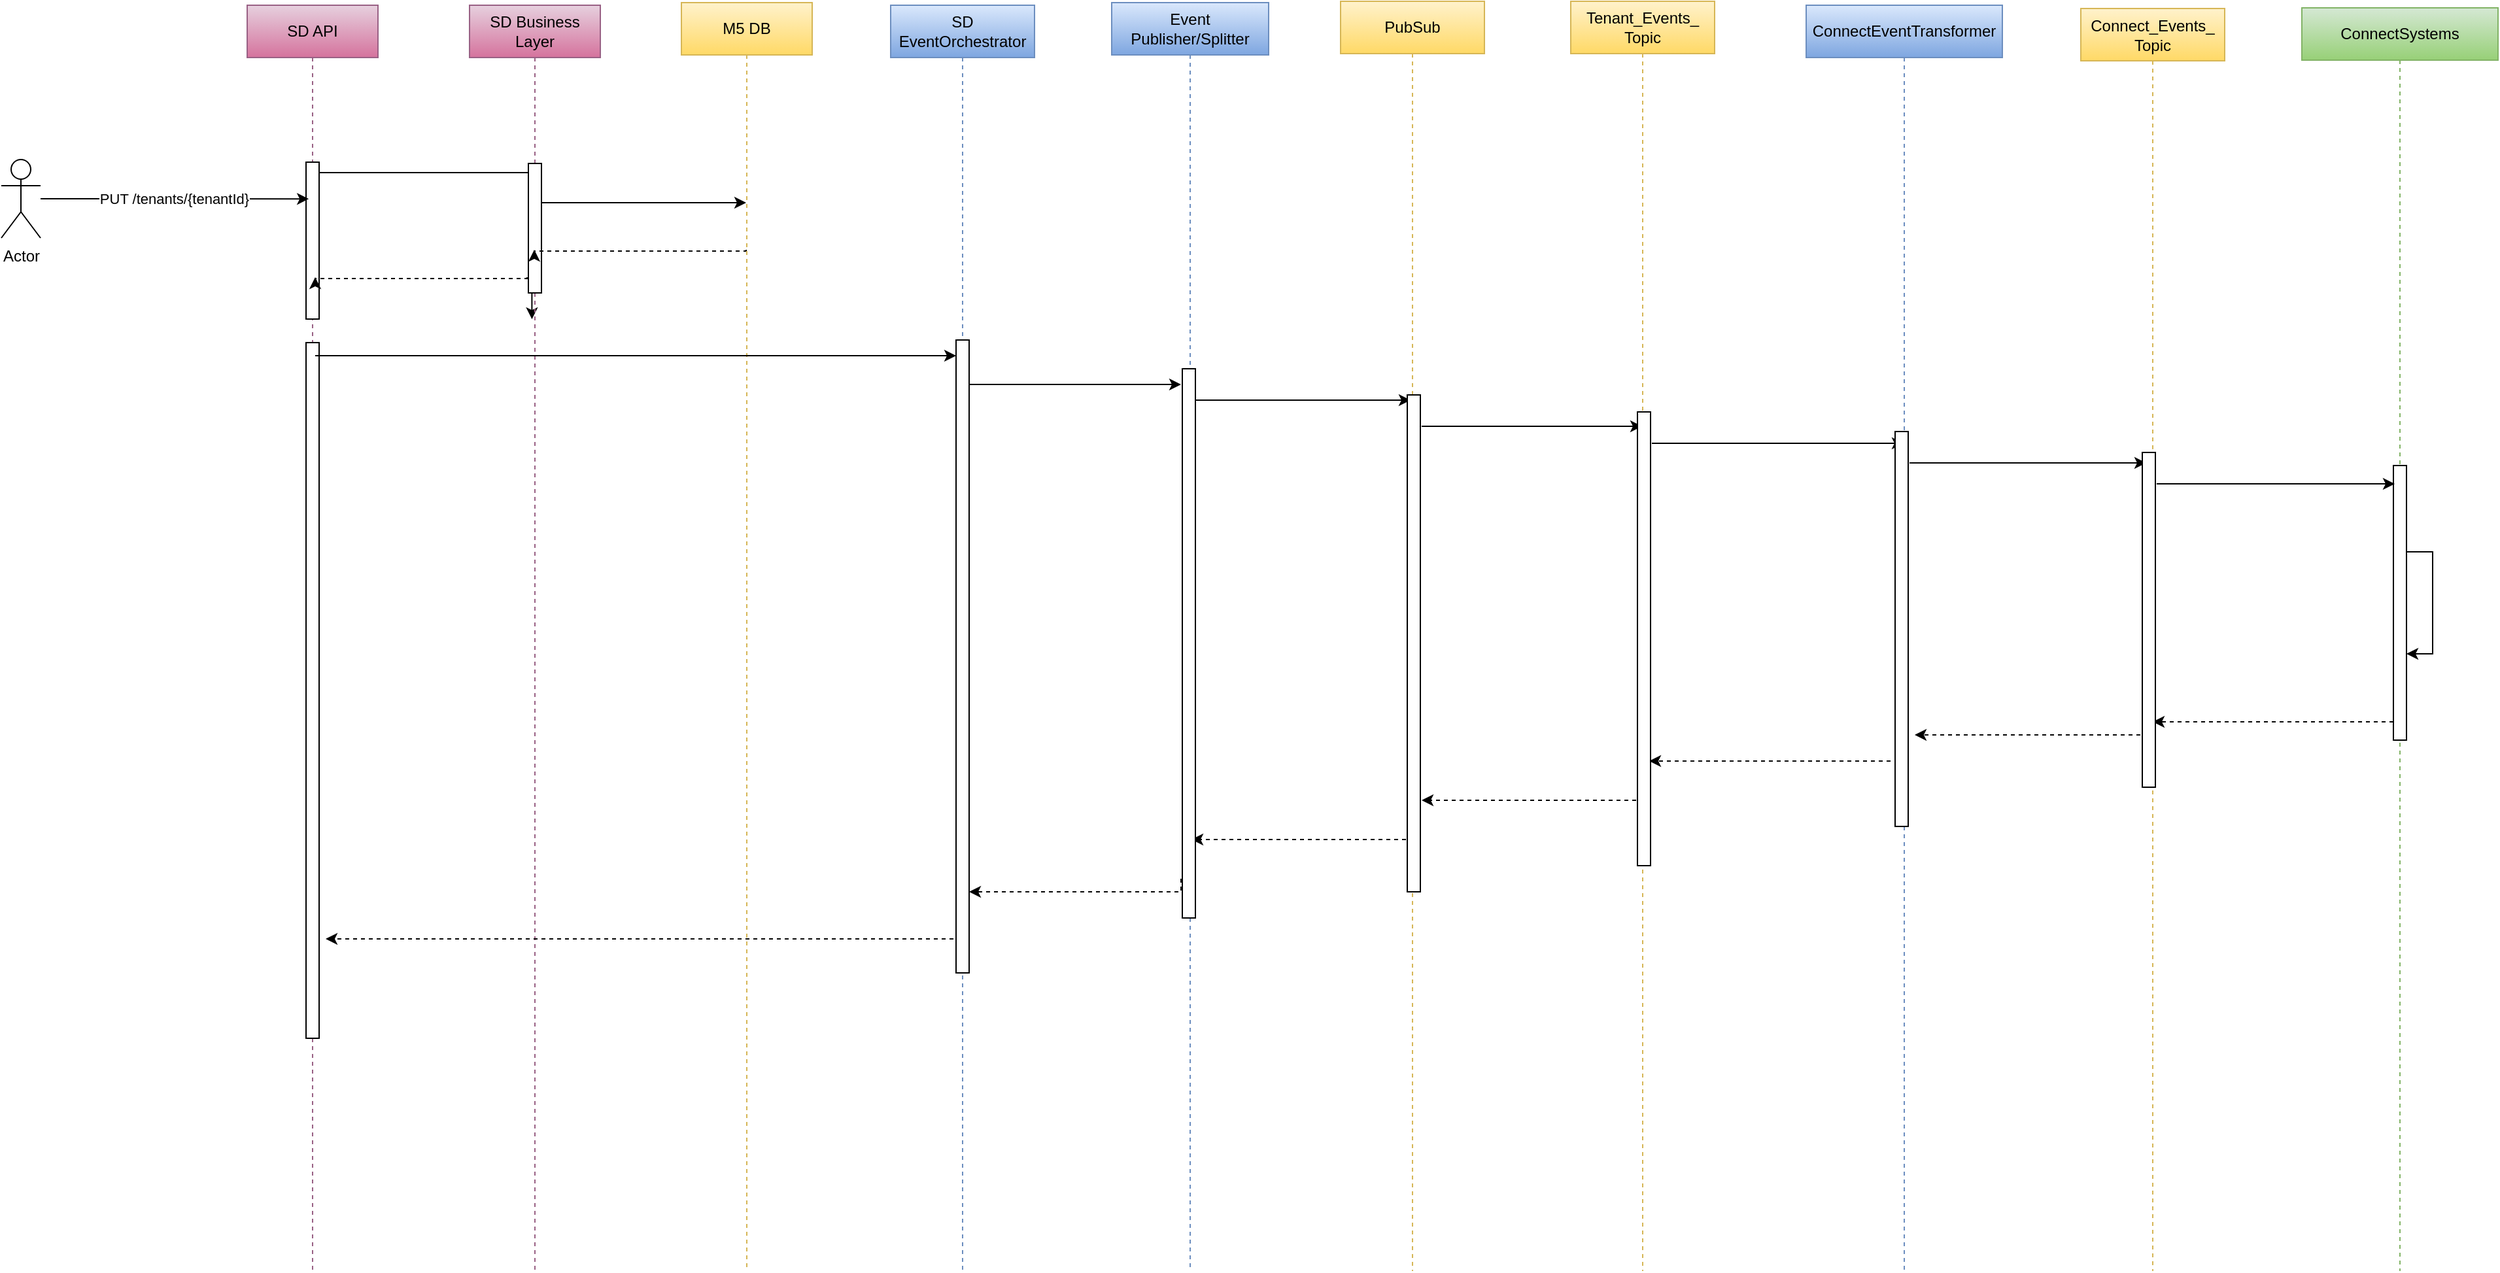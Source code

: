 <mxfile version="14.6.6" type="github">
  <diagram id="wsVGVrC98OWO0jVeLgIM" name="Page-1">
    <mxGraphModel dx="2173" dy="659" grid="1" gridSize="10" guides="1" tooltips="1" connect="1" arrows="1" fold="1" page="1" pageScale="1" pageWidth="850" pageHeight="1100" math="0" shadow="0">
      <root>
        <mxCell id="0" />
        <mxCell id="1" parent="0" />
        <mxCell id="pbnO0-b55QIynApQWYvF-12" style="edgeStyle=orthogonalEdgeStyle;rounded=0;orthogonalLoop=1;jettySize=auto;html=1;dashed=1;" edge="1" parent="1">
          <mxGeometry relative="1" as="geometry">
            <mxPoint x="800" y="730" as="sourcePoint" />
            <mxPoint x="630" y="730" as="targetPoint" />
            <Array as="points">
              <mxPoint x="705.5" y="730" />
              <mxPoint x="705.5" y="730" />
            </Array>
          </mxGeometry>
        </mxCell>
        <mxCell id="pbnO0-b55QIynApQWYvF-11" style="edgeStyle=orthogonalEdgeStyle;rounded=0;orthogonalLoop=1;jettySize=auto;html=1;dashed=1;" edge="1" parent="1">
          <mxGeometry relative="1" as="geometry">
            <mxPoint x="976" y="700" as="sourcePoint" />
            <mxPoint x="806" y="700" as="targetPoint" />
            <Array as="points">
              <mxPoint x="881.5" y="700" />
              <mxPoint x="881.5" y="700" />
            </Array>
          </mxGeometry>
        </mxCell>
        <mxCell id="pbnO0-b55QIynApQWYvF-9" style="edgeStyle=orthogonalEdgeStyle;rounded=0;orthogonalLoop=1;jettySize=auto;html=1;dashed=1;" edge="1" parent="1">
          <mxGeometry relative="1" as="geometry">
            <mxPoint x="1367.5" y="650" as="sourcePoint" />
            <mxPoint x="1183" y="650" as="targetPoint" />
            <Array as="points">
              <mxPoint x="1258.5" y="650" />
              <mxPoint x="1258.5" y="650" />
            </Array>
          </mxGeometry>
        </mxCell>
        <mxCell id="LciNZHoeIJGy0Ymbf-tn-1" style="edgeStyle=orthogonalEdgeStyle;rounded=0;orthogonalLoop=1;jettySize=auto;html=1;entryX=0.477;entryY=0.248;entryDx=0;entryDy=0;entryPerimeter=0;" parent="1" source="zY8nQpZTPycgjdo67CNM-1" target="zY8nQpZTPycgjdo67CNM-2" edge="1">
          <mxGeometry relative="1" as="geometry">
            <Array as="points">
              <mxPoint y="220" />
              <mxPoint y="220" />
            </Array>
          </mxGeometry>
        </mxCell>
        <mxCell id="zY8nQpZTPycgjdo67CNM-1" value="SD API" style="shape=umlLifeline;perimeter=lifelinePerimeter;whiteSpace=wrap;html=1;container=1;collapsible=0;recursiveResize=0;outlineConnect=0;gradientColor=#d5739d;fillColor=#e6d0de;strokeColor=#996185;" parent="1" vertex="1">
          <mxGeometry x="-92" y="92" width="100" height="968" as="geometry" />
        </mxCell>
        <mxCell id="LciNZHoeIJGy0Ymbf-tn-8" value="" style="html=1;points=[];perimeter=orthogonalPerimeter;" parent="zY8nQpZTPycgjdo67CNM-1" vertex="1">
          <mxGeometry x="45" y="120" width="10" height="120" as="geometry" />
        </mxCell>
        <mxCell id="LciNZHoeIJGy0Ymbf-tn-9" value="" style="html=1;points=[];perimeter=orthogonalPerimeter;" parent="zY8nQpZTPycgjdo67CNM-1" vertex="1">
          <mxGeometry x="45" y="258" width="10" height="532" as="geometry" />
        </mxCell>
        <mxCell id="LciNZHoeIJGy0Ymbf-tn-2" style="edgeStyle=orthogonalEdgeStyle;rounded=0;orthogonalLoop=1;jettySize=auto;html=1;" parent="1" edge="1">
          <mxGeometry relative="1" as="geometry">
            <mxPoint x="127.5" y="244" as="sourcePoint" />
            <mxPoint x="289.5" y="243" as="targetPoint" />
            <Array as="points">
              <mxPoint x="128" y="243" />
            </Array>
          </mxGeometry>
        </mxCell>
        <mxCell id="zY8nQpZTPycgjdo67CNM-2" value="SD Business Layer" style="shape=umlLifeline;perimeter=lifelinePerimeter;whiteSpace=wrap;html=1;container=1;collapsible=0;recursiveResize=0;outlineConnect=0;gradientColor=#d5739d;fillColor=#e6d0de;strokeColor=#996185;" parent="1" vertex="1">
          <mxGeometry x="78" y="92" width="100" height="968" as="geometry" />
        </mxCell>
        <mxCell id="LciNZHoeIJGy0Ymbf-tn-10" value="" style="html=1;points=[];perimeter=orthogonalPerimeter;" parent="zY8nQpZTPycgjdo67CNM-2" vertex="1">
          <mxGeometry x="45" y="121" width="10" height="99" as="geometry" />
        </mxCell>
        <mxCell id="zY8nQpZTPycgjdo67CNM-3" value="SD EventOrchestrator" style="shape=umlLifeline;perimeter=lifelinePerimeter;whiteSpace=wrap;html=1;container=1;collapsible=0;recursiveResize=0;outlineConnect=0;gradientColor=#7ea6e0;fillColor=#dae8fc;strokeColor=#6c8ebf;" parent="1" vertex="1">
          <mxGeometry x="400" y="92" width="110" height="968" as="geometry" />
        </mxCell>
        <mxCell id="LciNZHoeIJGy0Ymbf-tn-13" value="" style="html=1;points=[];perimeter=orthogonalPerimeter;" parent="zY8nQpZTPycgjdo67CNM-3" vertex="1">
          <mxGeometry x="50" y="256" width="10" height="484" as="geometry" />
        </mxCell>
        <mxCell id="zY8nQpZTPycgjdo67CNM-5" value="PubSub" style="shape=umlLifeline;perimeter=lifelinePerimeter;whiteSpace=wrap;html=1;container=1;collapsible=0;recursiveResize=0;outlineConnect=0;gradientColor=#ffd966;fillColor=#fff2cc;strokeColor=#d6b656;" parent="1" vertex="1">
          <mxGeometry x="744" y="89" width="110" height="971" as="geometry" />
        </mxCell>
        <mxCell id="zY8nQpZTPycgjdo67CNM-6" value="ConnectEventTransformer" style="shape=umlLifeline;perimeter=lifelinePerimeter;whiteSpace=wrap;html=1;container=1;collapsible=0;recursiveResize=0;outlineConnect=0;gradientColor=#7ea6e0;fillColor=#dae8fc;strokeColor=#6c8ebf;" parent="1" vertex="1">
          <mxGeometry x="1100" y="92" width="150" height="968" as="geometry" />
        </mxCell>
        <mxCell id="zY8nQpZTPycgjdo67CNM-7" value="ConnectSystems" style="shape=umlLifeline;perimeter=lifelinePerimeter;whiteSpace=wrap;html=1;container=1;collapsible=0;recursiveResize=0;outlineConnect=0;gradientColor=#97d077;fillColor=#d5e8d4;strokeColor=#82b366;" parent="1" vertex="1">
          <mxGeometry x="1479" y="94" width="150" height="966" as="geometry" />
        </mxCell>
        <mxCell id="pbnO0-b55QIynApQWYvF-6" value="" style="html=1;points=[];perimeter=orthogonalPerimeter;" vertex="1" parent="zY8nQpZTPycgjdo67CNM-7">
          <mxGeometry x="70" y="350" width="10" height="210" as="geometry" />
        </mxCell>
        <mxCell id="pbnO0-b55QIynApQWYvF-7" style="edgeStyle=orthogonalEdgeStyle;rounded=0;orthogonalLoop=1;jettySize=auto;html=1;" edge="1" parent="zY8nQpZTPycgjdo67CNM-7" source="pbnO0-b55QIynApQWYvF-6" target="pbnO0-b55QIynApQWYvF-6">
          <mxGeometry relative="1" as="geometry">
            <Array as="points">
              <mxPoint x="100" y="416" />
            </Array>
          </mxGeometry>
        </mxCell>
        <mxCell id="LciNZHoeIJGy0Ymbf-tn-3" style="edgeStyle=orthogonalEdgeStyle;rounded=0;orthogonalLoop=1;jettySize=auto;html=1;dashed=1;" parent="1" edge="1">
          <mxGeometry relative="1" as="geometry">
            <mxPoint x="289.5" y="279" as="sourcePoint" />
            <mxPoint x="127.5" y="279" as="targetPoint" />
            <Array as="points">
              <mxPoint x="250" y="280" />
              <mxPoint x="250" y="280" />
            </Array>
          </mxGeometry>
        </mxCell>
        <mxCell id="zY8nQpZTPycgjdo67CNM-8" value="M5 DB" style="shape=umlLifeline;perimeter=lifelinePerimeter;whiteSpace=wrap;html=1;container=1;collapsible=0;recursiveResize=0;outlineConnect=0;gradientColor=#ffd966;fillColor=#fff2cc;strokeColor=#d6b656;" parent="1" vertex="1">
          <mxGeometry x="240" y="90" width="100" height="970" as="geometry" />
        </mxCell>
        <mxCell id="W97xWJwRIzDxVlKYJ5EZ-1" value="PUT /tenants/{tenantId}" style="edgeStyle=orthogonalEdgeStyle;rounded=0;orthogonalLoop=1;jettySize=auto;html=1;entryX=0.471;entryY=0.153;entryDx=0;entryDy=0;entryPerimeter=0;" parent="1" source="zY8nQpZTPycgjdo67CNM-9" target="zY8nQpZTPycgjdo67CNM-1" edge="1">
          <mxGeometry relative="1" as="geometry" />
        </mxCell>
        <mxCell id="zY8nQpZTPycgjdo67CNM-9" value="Actor" style="shape=umlActor;verticalLabelPosition=bottom;verticalAlign=top;html=1;" parent="1" vertex="1">
          <mxGeometry x="-280" y="210" width="30" height="60" as="geometry" />
        </mxCell>
        <mxCell id="LciNZHoeIJGy0Ymbf-tn-4" style="edgeStyle=orthogonalEdgeStyle;rounded=0;orthogonalLoop=1;jettySize=auto;html=1;dashed=1;" parent="1" edge="1">
          <mxGeometry relative="1" as="geometry">
            <mxPoint x="122" y="300" as="sourcePoint" />
            <mxPoint x="-40" y="300" as="targetPoint" />
            <Array as="points">
              <mxPoint x="82.5" y="301" />
              <mxPoint x="82.5" y="301" />
            </Array>
          </mxGeometry>
        </mxCell>
        <mxCell id="LciNZHoeIJGy0Ymbf-tn-5" style="edgeStyle=orthogonalEdgeStyle;rounded=0;orthogonalLoop=1;jettySize=auto;html=1;" parent="1" edge="1">
          <mxGeometry relative="1" as="geometry">
            <mxPoint x="-40" y="360.004" as="sourcePoint" />
            <mxPoint x="450" y="360" as="targetPoint" />
            <Array as="points">
              <mxPoint x="340" y="360" />
              <mxPoint x="340" y="360" />
            </Array>
          </mxGeometry>
        </mxCell>
        <mxCell id="LciNZHoeIJGy0Ymbf-tn-6" style="edgeStyle=orthogonalEdgeStyle;rounded=0;orthogonalLoop=1;jettySize=auto;html=1;" parent="1" edge="1">
          <mxGeometry relative="1" as="geometry">
            <mxPoint x="460" y="383" as="sourcePoint" />
            <mxPoint x="622" y="382" as="targetPoint" />
            <Array as="points">
              <mxPoint x="460.5" y="382" />
            </Array>
          </mxGeometry>
        </mxCell>
        <mxCell id="LciNZHoeIJGy0Ymbf-tn-15" style="edgeStyle=orthogonalEdgeStyle;rounded=0;orthogonalLoop=1;jettySize=auto;html=1;" parent="1" edge="1">
          <mxGeometry relative="1" as="geometry">
            <mxPoint x="629" y="394" as="sourcePoint" />
            <mxPoint x="797.5" y="394" as="targetPoint" />
            <Array as="points">
              <mxPoint x="629" y="394" />
            </Array>
          </mxGeometry>
        </mxCell>
        <mxCell id="LciNZHoeIJGy0Ymbf-tn-17" value="Tenant_Events_&lt;br&gt;Topic" style="shape=umlLifeline;perimeter=lifelinePerimeter;whiteSpace=wrap;html=1;container=1;collapsible=0;recursiveResize=0;outlineConnect=0;gradientColor=#ffd966;fillColor=#fff2cc;strokeColor=#d6b656;" parent="1" vertex="1">
          <mxGeometry x="920" y="89" width="110" height="971" as="geometry" />
        </mxCell>
        <mxCell id="LciNZHoeIJGy0Ymbf-tn-18" value="Connect_Events_&lt;br&gt;Topic" style="shape=umlLifeline;perimeter=lifelinePerimeter;whiteSpace=wrap;html=1;container=1;collapsible=0;recursiveResize=0;outlineConnect=0;gradientColor=#ffd966;fillColor=#fff2cc;strokeColor=#d6b656;" parent="1" vertex="1">
          <mxGeometry x="1310" y="94.5" width="110" height="965.5" as="geometry" />
        </mxCell>
        <mxCell id="NcaAzx0GMSJCMoGykMSQ-3" style="edgeStyle=orthogonalEdgeStyle;rounded=0;orthogonalLoop=1;jettySize=auto;html=1;" parent="1" edge="1">
          <mxGeometry relative="1" as="geometry">
            <mxPoint x="806" y="414" as="sourcePoint" />
            <mxPoint x="974.5" y="414" as="targetPoint" />
            <Array as="points">
              <mxPoint x="806" y="414" />
            </Array>
          </mxGeometry>
        </mxCell>
        <mxCell id="NcaAzx0GMSJCMoGykMSQ-6" style="edgeStyle=orthogonalEdgeStyle;rounded=0;orthogonalLoop=1;jettySize=auto;html=1;" parent="1" target="zY8nQpZTPycgjdo67CNM-6" edge="1">
          <mxGeometry relative="1" as="geometry">
            <mxPoint x="982" y="427" as="sourcePoint" />
            <mxPoint x="1250" y="400" as="targetPoint" />
            <Array as="points">
              <mxPoint x="1110" y="427" />
              <mxPoint x="1110" y="427" />
            </Array>
          </mxGeometry>
        </mxCell>
        <mxCell id="NcaAzx0GMSJCMoGykMSQ-8" style="edgeStyle=orthogonalEdgeStyle;rounded=0;orthogonalLoop=1;jettySize=auto;html=1;" parent="1" edge="1">
          <mxGeometry relative="1" as="geometry">
            <mxPoint x="1179" y="442" as="sourcePoint" />
            <mxPoint x="1360" y="442" as="targetPoint" />
            <Array as="points">
              <mxPoint x="1307" y="442" />
              <mxPoint x="1307" y="442" />
            </Array>
          </mxGeometry>
        </mxCell>
        <mxCell id="NcaAzx0GMSJCMoGykMSQ-10" style="edgeStyle=orthogonalEdgeStyle;rounded=0;orthogonalLoop=1;jettySize=auto;html=1;" parent="1" edge="1">
          <mxGeometry relative="1" as="geometry">
            <mxPoint x="1368" y="458" as="sourcePoint" />
            <mxPoint x="1550" y="458" as="targetPoint" />
            <Array as="points">
              <mxPoint x="1490" y="458" />
              <mxPoint x="1490" y="458" />
            </Array>
          </mxGeometry>
        </mxCell>
        <mxCell id="pbnO0-b55QIynApQWYvF-8" style="edgeStyle=orthogonalEdgeStyle;rounded=0;orthogonalLoop=1;jettySize=auto;html=1;dashed=1;" edge="1" parent="1" source="pbnO0-b55QIynApQWYvF-6" target="LciNZHoeIJGy0Ymbf-tn-18">
          <mxGeometry relative="1" as="geometry">
            <Array as="points">
              <mxPoint x="1440" y="640" />
              <mxPoint x="1440" y="640" />
            </Array>
          </mxGeometry>
        </mxCell>
        <mxCell id="pbnO0-b55QIynApQWYvF-10" style="edgeStyle=orthogonalEdgeStyle;rounded=0;orthogonalLoop=1;jettySize=auto;html=1;dashed=1;" edge="1" parent="1">
          <mxGeometry relative="1" as="geometry">
            <mxPoint x="1164.5" y="670" as="sourcePoint" />
            <mxPoint x="980" y="670" as="targetPoint" />
            <Array as="points">
              <mxPoint x="1055.5" y="670" />
              <mxPoint x="1055.5" y="670" />
            </Array>
          </mxGeometry>
        </mxCell>
        <mxCell id="zY8nQpZTPycgjdo67CNM-4" value="Event Publisher/Splitter" style="shape=umlLifeline;perimeter=lifelinePerimeter;whiteSpace=wrap;html=1;container=1;collapsible=0;recursiveResize=0;outlineConnect=0;gradientColor=#7ea6e0;fillColor=#dae8fc;strokeColor=#6c8ebf;" parent="1" vertex="1">
          <mxGeometry x="569" y="90" width="120" height="970" as="geometry" />
        </mxCell>
        <mxCell id="LciNZHoeIJGy0Ymbf-tn-14" value="" style="html=1;points=[];perimeter=orthogonalPerimeter;" parent="zY8nQpZTPycgjdo67CNM-4" vertex="1">
          <mxGeometry x="54" y="280" width="10" height="420" as="geometry" />
        </mxCell>
        <mxCell id="NcaAzx0GMSJCMoGykMSQ-2" value="" style="html=1;points=[];perimeter=orthogonalPerimeter;" parent="zY8nQpZTPycgjdo67CNM-4" vertex="1">
          <mxGeometry x="226" y="300" width="10" height="380" as="geometry" />
        </mxCell>
        <mxCell id="NcaAzx0GMSJCMoGykMSQ-5" value="" style="html=1;points=[];perimeter=orthogonalPerimeter;" parent="zY8nQpZTPycgjdo67CNM-4" vertex="1">
          <mxGeometry x="402" y="313" width="10" height="347" as="geometry" />
        </mxCell>
        <mxCell id="NcaAzx0GMSJCMoGykMSQ-7" value="" style="html=1;points=[];perimeter=orthogonalPerimeter;" parent="zY8nQpZTPycgjdo67CNM-4" vertex="1">
          <mxGeometry x="599" y="328" width="10" height="302" as="geometry" />
        </mxCell>
        <mxCell id="NcaAzx0GMSJCMoGykMSQ-9" value="" style="html=1;points=[];perimeter=orthogonalPerimeter;" parent="zY8nQpZTPycgjdo67CNM-4" vertex="1">
          <mxGeometry x="788" y="344" width="10" height="256" as="geometry" />
        </mxCell>
        <mxCell id="pbnO0-b55QIynApQWYvF-14" style="edgeStyle=orthogonalEdgeStyle;rounded=0;orthogonalLoop=1;jettySize=auto;html=1;dashed=1;" edge="1" parent="1">
          <mxGeometry relative="1" as="geometry">
            <mxPoint x="622" y="760" as="sourcePoint" />
            <mxPoint x="460" y="770" as="targetPoint" />
            <Array as="points">
              <mxPoint x="622" y="770" />
              <mxPoint x="460" y="770" />
            </Array>
          </mxGeometry>
        </mxCell>
        <mxCell id="pbnO0-b55QIynApQWYvF-19" style="edgeStyle=orthogonalEdgeStyle;rounded=0;orthogonalLoop=1;jettySize=auto;html=1;dashed=1;" edge="1" parent="1">
          <mxGeometry relative="1" as="geometry">
            <mxPoint x="448" y="806" as="sourcePoint" />
            <mxPoint x="-32" y="806" as="targetPoint" />
            <Array as="points">
              <mxPoint x="168" y="806" />
              <mxPoint x="168" y="806" />
            </Array>
          </mxGeometry>
        </mxCell>
      </root>
    </mxGraphModel>
  </diagram>
</mxfile>
